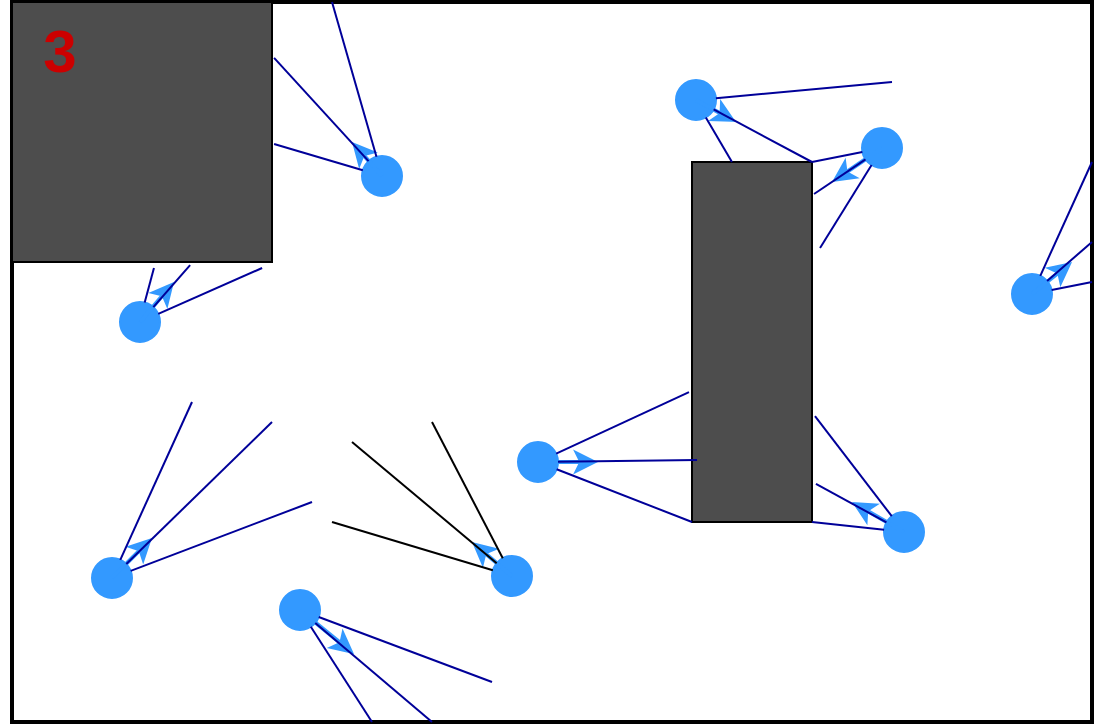 <mxfile version="22.0.3" type="device">
  <diagram name="Page-1" id="jNcVfUFwNesNaKVuXYyC">
    <mxGraphModel dx="1362" dy="843" grid="1" gridSize="10" guides="1" tooltips="1" connect="1" arrows="1" fold="1" page="1" pageScale="1" pageWidth="850" pageHeight="1100" math="0" shadow="0">
      <root>
        <mxCell id="0" />
        <mxCell id="1" parent="0" />
        <mxCell id="jNckEClQxKYpTligdhL6-25" value="" style="rounded=0;whiteSpace=wrap;html=1;fillColor=none;strokeWidth=2;" parent="1" vertex="1">
          <mxGeometry x="40" y="40" width="540" height="360" as="geometry" />
        </mxCell>
        <mxCell id="jNckEClQxKYpTligdhL6-2" value="" style="rounded=0;whiteSpace=wrap;html=1;fillColor=#4D4D4D;" parent="1" vertex="1">
          <mxGeometry x="40" y="40" width="130" height="130" as="geometry" />
        </mxCell>
        <mxCell id="jNckEClQxKYpTligdhL6-3" value="" style="rounded=0;whiteSpace=wrap;html=1;fillColor=#4D4D4D;" parent="1" vertex="1">
          <mxGeometry x="380" y="120" width="60" height="180" as="geometry" />
        </mxCell>
        <mxCell id="jNckEClQxKYpTligdhL6-30" value="" style="ellipse;whiteSpace=wrap;html=1;aspect=fixed;fillColor=#3399FF;strokeColor=#3399FF;direction=north;" parent="1" vertex="1">
          <mxGeometry x="94" y="190" width="20" height="20" as="geometry" />
        </mxCell>
        <mxCell id="jNckEClQxKYpTligdhL6-31" value="" style="endArrow=classic;html=1;rounded=0;strokeWidth=2;strokeColor=#3399FF;" parent="1" edge="1">
          <mxGeometry width="50" height="50" relative="1" as="geometry">
            <mxPoint x="104" y="200" as="sourcePoint" />
            <mxPoint x="121" y="180" as="targetPoint" />
          </mxGeometry>
        </mxCell>
        <mxCell id="jNckEClQxKYpTligdhL6-32" value="" style="ellipse;whiteSpace=wrap;html=1;aspect=fixed;fillColor=#3399FF;strokeColor=#3399FF;" parent="1" vertex="1">
          <mxGeometry x="215" y="117" width="20" height="20" as="geometry" />
        </mxCell>
        <mxCell id="jNckEClQxKYpTligdhL6-33" value="" style="endArrow=classic;html=1;rounded=0;strokeWidth=2;strokeColor=#3399FF;" parent="1" edge="1">
          <mxGeometry width="50" height="50" relative="1" as="geometry">
            <mxPoint x="225" y="127" as="sourcePoint" />
            <mxPoint x="210" y="110" as="targetPoint" />
          </mxGeometry>
        </mxCell>
        <mxCell id="jNckEClQxKYpTligdhL6-34" value="" style="ellipse;whiteSpace=wrap;html=1;aspect=fixed;fillColor=#3399FF;strokeColor=#3399FF;" parent="1" vertex="1">
          <mxGeometry x="372" y="79" width="20" height="20" as="geometry" />
        </mxCell>
        <mxCell id="jNckEClQxKYpTligdhL6-35" value="" style="endArrow=classic;html=1;rounded=0;strokeWidth=2;strokeColor=#3399FF;" parent="1" edge="1">
          <mxGeometry width="50" height="50" relative="1" as="geometry">
            <mxPoint x="382" y="89" as="sourcePoint" />
            <mxPoint x="402" y="100" as="targetPoint" />
          </mxGeometry>
        </mxCell>
        <mxCell id="jNckEClQxKYpTligdhL6-36" value="" style="ellipse;whiteSpace=wrap;html=1;aspect=fixed;fillColor=#3399FF;strokeColor=#3399FF;" parent="1" vertex="1">
          <mxGeometry x="465" y="103" width="20" height="20" as="geometry" />
        </mxCell>
        <mxCell id="jNckEClQxKYpTligdhL6-37" value="" style="endArrow=classic;html=1;rounded=0;strokeWidth=2;strokeColor=#3399FF;" parent="1" edge="1">
          <mxGeometry width="50" height="50" relative="1" as="geometry">
            <mxPoint x="475" y="113" as="sourcePoint" />
            <mxPoint x="450" y="130" as="targetPoint" />
          </mxGeometry>
        </mxCell>
        <mxCell id="jNckEClQxKYpTligdhL6-38" value="" style="ellipse;whiteSpace=wrap;html=1;aspect=fixed;fillColor=#3399FF;strokeColor=#3399FF;" parent="1" vertex="1">
          <mxGeometry x="540" y="176" width="20" height="20" as="geometry" />
        </mxCell>
        <mxCell id="jNckEClQxKYpTligdhL6-39" value="" style="endArrow=classic;html=1;rounded=0;strokeWidth=2;strokeColor=#3399FF;" parent="1" edge="1">
          <mxGeometry width="50" height="50" relative="1" as="geometry">
            <mxPoint x="550" y="186" as="sourcePoint" />
            <mxPoint x="570" y="170" as="targetPoint" />
          </mxGeometry>
        </mxCell>
        <mxCell id="jNckEClQxKYpTligdhL6-40" value="" style="ellipse;whiteSpace=wrap;html=1;aspect=fixed;fillColor=#3399FF;strokeColor=#3399FF;" parent="1" vertex="1">
          <mxGeometry x="476" y="295" width="20" height="20" as="geometry" />
        </mxCell>
        <mxCell id="jNckEClQxKYpTligdhL6-41" value="" style="endArrow=classic;html=1;rounded=0;strokeWidth=2;strokeColor=#3399FF;" parent="1" edge="1">
          <mxGeometry width="50" height="50" relative="1" as="geometry">
            <mxPoint x="486" y="305" as="sourcePoint" />
            <mxPoint x="460" y="290" as="targetPoint" />
          </mxGeometry>
        </mxCell>
        <mxCell id="jNckEClQxKYpTligdhL6-42" value="" style="ellipse;whiteSpace=wrap;html=1;aspect=fixed;fillColor=#3399FF;strokeColor=#3399FF;" parent="1" vertex="1">
          <mxGeometry x="280" y="317" width="20" height="20" as="geometry" />
        </mxCell>
        <mxCell id="jNckEClQxKYpTligdhL6-43" value="" style="endArrow=classic;html=1;rounded=0;strokeWidth=2;strokeColor=#3399FF;" parent="1" edge="1">
          <mxGeometry width="50" height="50" relative="1" as="geometry">
            <mxPoint x="290" y="327" as="sourcePoint" />
            <mxPoint x="270" y="310" as="targetPoint" />
          </mxGeometry>
        </mxCell>
        <mxCell id="jNckEClQxKYpTligdhL6-44" value="" style="ellipse;whiteSpace=wrap;html=1;aspect=fixed;fillColor=#3399FF;strokeColor=#3399FF;" parent="1" vertex="1">
          <mxGeometry x="293" y="260" width="20" height="20" as="geometry" />
        </mxCell>
        <mxCell id="jNckEClQxKYpTligdhL6-45" value="" style="endArrow=classic;html=1;rounded=0;strokeWidth=2;strokeColor=#3399FF;" parent="1" edge="1">
          <mxGeometry width="50" height="50" relative="1" as="geometry">
            <mxPoint x="303" y="270" as="sourcePoint" />
            <mxPoint x="333" y="270" as="targetPoint" />
          </mxGeometry>
        </mxCell>
        <mxCell id="jNckEClQxKYpTligdhL6-46" value="" style="ellipse;whiteSpace=wrap;html=1;aspect=fixed;fillColor=#3399FF;strokeColor=#3399FF;" parent="1" vertex="1">
          <mxGeometry x="174" y="334" width="20" height="20" as="geometry" />
        </mxCell>
        <mxCell id="jNckEClQxKYpTligdhL6-47" value="" style="endArrow=classic;html=1;rounded=0;strokeWidth=2;strokeColor=#3399FF;" parent="1" edge="1">
          <mxGeometry width="50" height="50" relative="1" as="geometry">
            <mxPoint x="184" y="344" as="sourcePoint" />
            <mxPoint x="211" y="366" as="targetPoint" />
          </mxGeometry>
        </mxCell>
        <mxCell id="jNckEClQxKYpTligdhL6-48" value="" style="ellipse;whiteSpace=wrap;html=1;aspect=fixed;fillColor=#3399FF;strokeColor=#3399FF;" parent="1" vertex="1">
          <mxGeometry x="80" y="318" width="20" height="20" as="geometry" />
        </mxCell>
        <mxCell id="jNckEClQxKYpTligdhL6-49" value="" style="endArrow=classic;html=1;rounded=0;strokeWidth=2;strokeColor=#3399FF;" parent="1" edge="1">
          <mxGeometry width="50" height="50" relative="1" as="geometry">
            <mxPoint x="90" y="328" as="sourcePoint" />
            <mxPoint x="110" y="308" as="targetPoint" />
          </mxGeometry>
        </mxCell>
        <mxCell id="OzcmG1svSVnzf-XZp5vA-2" value="" style="endArrow=none;html=1;rounded=0;strokeColor=#000099;entryX=0.042;entryY=0.828;entryDx=0;entryDy=0;entryPerimeter=0;" parent="1" source="jNckEClQxKYpTligdhL6-44" target="jNckEClQxKYpTligdhL6-3" edge="1">
          <mxGeometry width="50" height="50" relative="1" as="geometry">
            <mxPoint x="230" y="250" as="sourcePoint" />
            <mxPoint x="280" y="200" as="targetPoint" />
          </mxGeometry>
        </mxCell>
        <mxCell id="OzcmG1svSVnzf-XZp5vA-3" value="" style="endArrow=none;html=1;rounded=0;entryX=-0.025;entryY=0.639;entryDx=0;entryDy=0;entryPerimeter=0;strokeColor=#000099;" parent="1" source="jNckEClQxKYpTligdhL6-44" target="jNckEClQxKYpTligdhL6-3" edge="1">
          <mxGeometry width="50" height="50" relative="1" as="geometry">
            <mxPoint x="230" y="250" as="sourcePoint" />
            <mxPoint x="280" y="200" as="targetPoint" />
          </mxGeometry>
        </mxCell>
        <mxCell id="OzcmG1svSVnzf-XZp5vA-4" value="" style="endArrow=none;html=1;rounded=0;entryX=0;entryY=1;entryDx=0;entryDy=0;strokeColor=#000099;" parent="1" source="jNckEClQxKYpTligdhL6-44" target="jNckEClQxKYpTligdhL6-3" edge="1">
          <mxGeometry width="50" height="50" relative="1" as="geometry">
            <mxPoint x="230" y="250" as="sourcePoint" />
            <mxPoint x="280" y="200" as="targetPoint" />
          </mxGeometry>
        </mxCell>
        <mxCell id="OzcmG1svSVnzf-XZp5vA-5" value="" style="endArrow=none;html=1;rounded=0;entryX=1;entryY=0;entryDx=0;entryDy=0;strokeColor=#000099;" parent="1" source="jNckEClQxKYpTligdhL6-34" target="jNckEClQxKYpTligdhL6-3" edge="1">
          <mxGeometry width="50" height="50" relative="1" as="geometry">
            <mxPoint x="230" y="250" as="sourcePoint" />
            <mxPoint x="280" y="200" as="targetPoint" />
          </mxGeometry>
        </mxCell>
        <mxCell id="OzcmG1svSVnzf-XZp5vA-6" value="" style="endArrow=none;html=1;rounded=0;strokeColor=#000099;" parent="1" target="jNckEClQxKYpTligdhL6-34" edge="1">
          <mxGeometry width="50" height="50" relative="1" as="geometry">
            <mxPoint x="480" y="80" as="sourcePoint" />
            <mxPoint x="280" y="200" as="targetPoint" />
          </mxGeometry>
        </mxCell>
        <mxCell id="OzcmG1svSVnzf-XZp5vA-7" value="" style="endArrow=none;html=1;rounded=0;exitX=0.333;exitY=0;exitDx=0;exitDy=0;exitPerimeter=0;strokeColor=#000099;" parent="1" source="jNckEClQxKYpTligdhL6-3" target="jNckEClQxKYpTligdhL6-34" edge="1">
          <mxGeometry width="50" height="50" relative="1" as="geometry">
            <mxPoint x="230" y="250" as="sourcePoint" />
            <mxPoint x="280" y="200" as="targetPoint" />
          </mxGeometry>
        </mxCell>
        <mxCell id="OzcmG1svSVnzf-XZp5vA-8" value="" style="endArrow=none;html=1;rounded=0;exitX=1.008;exitY=0.215;exitDx=0;exitDy=0;exitPerimeter=0;strokeColor=#000099;" parent="1" source="jNckEClQxKYpTligdhL6-2" target="jNckEClQxKYpTligdhL6-32" edge="1">
          <mxGeometry width="50" height="50" relative="1" as="geometry">
            <mxPoint x="230" y="250" as="sourcePoint" />
            <mxPoint x="280" y="200" as="targetPoint" />
          </mxGeometry>
        </mxCell>
        <mxCell id="OzcmG1svSVnzf-XZp5vA-9" value="" style="endArrow=none;html=1;rounded=0;strokeColor=#000099;" parent="1" source="jNckEClQxKYpTligdhL6-32" edge="1">
          <mxGeometry width="50" height="50" relative="1" as="geometry">
            <mxPoint x="230" y="250" as="sourcePoint" />
            <mxPoint x="200" y="40" as="targetPoint" />
          </mxGeometry>
        </mxCell>
        <mxCell id="OzcmG1svSVnzf-XZp5vA-10" value="" style="endArrow=none;html=1;rounded=0;entryX=1.008;entryY=0.546;entryDx=0;entryDy=0;entryPerimeter=0;strokeColor=#000099;" parent="1" source="jNckEClQxKYpTligdhL6-32" target="jNckEClQxKYpTligdhL6-2" edge="1">
          <mxGeometry width="50" height="50" relative="1" as="geometry">
            <mxPoint x="220" y="130" as="sourcePoint" />
            <mxPoint x="280" y="200" as="targetPoint" />
          </mxGeometry>
        </mxCell>
        <mxCell id="OzcmG1svSVnzf-XZp5vA-11" value="" style="endArrow=none;html=1;rounded=0;entryX=0.962;entryY=1.023;entryDx=0;entryDy=0;entryPerimeter=0;strokeColor=#000099;" parent="1" source="jNckEClQxKYpTligdhL6-30" target="jNckEClQxKYpTligdhL6-2" edge="1">
          <mxGeometry width="50" height="50" relative="1" as="geometry">
            <mxPoint x="230" y="250" as="sourcePoint" />
            <mxPoint x="280" y="200" as="targetPoint" />
          </mxGeometry>
        </mxCell>
        <mxCell id="OzcmG1svSVnzf-XZp5vA-12" value="" style="endArrow=none;html=1;rounded=0;entryX=0.685;entryY=1.012;entryDx=0;entryDy=0;entryPerimeter=0;strokeColor=#000099;" parent="1" source="jNckEClQxKYpTligdhL6-30" target="jNckEClQxKYpTligdhL6-2" edge="1">
          <mxGeometry width="50" height="50" relative="1" as="geometry">
            <mxPoint x="110" y="200" as="sourcePoint" />
            <mxPoint x="280" y="200" as="targetPoint" />
          </mxGeometry>
        </mxCell>
        <mxCell id="OzcmG1svSVnzf-XZp5vA-13" value="" style="endArrow=none;html=1;rounded=0;entryX=0.546;entryY=1.023;entryDx=0;entryDy=0;entryPerimeter=0;strokeColor=#000099;" parent="1" source="jNckEClQxKYpTligdhL6-30" target="jNckEClQxKYpTligdhL6-2" edge="1">
          <mxGeometry width="50" height="50" relative="1" as="geometry">
            <mxPoint x="230" y="250" as="sourcePoint" />
            <mxPoint x="280" y="200" as="targetPoint" />
          </mxGeometry>
        </mxCell>
        <mxCell id="OzcmG1svSVnzf-XZp5vA-14" value="" style="endArrow=none;html=1;rounded=0;strokeColor=#000099;" parent="1" source="jNckEClQxKYpTligdhL6-48" edge="1">
          <mxGeometry width="50" height="50" relative="1" as="geometry">
            <mxPoint x="230" y="250" as="sourcePoint" />
            <mxPoint x="190" y="290" as="targetPoint" />
          </mxGeometry>
        </mxCell>
        <mxCell id="OzcmG1svSVnzf-XZp5vA-15" value="" style="endArrow=none;html=1;rounded=0;strokeColor=#000099;" parent="1" source="jNckEClQxKYpTligdhL6-48" edge="1">
          <mxGeometry width="50" height="50" relative="1" as="geometry">
            <mxPoint x="230" y="250" as="sourcePoint" />
            <mxPoint x="170" y="250" as="targetPoint" />
          </mxGeometry>
        </mxCell>
        <mxCell id="OzcmG1svSVnzf-XZp5vA-16" value="" style="endArrow=none;html=1;rounded=0;strokeColor=#000099;" parent="1" source="jNckEClQxKYpTligdhL6-48" edge="1">
          <mxGeometry width="50" height="50" relative="1" as="geometry">
            <mxPoint x="230" y="250" as="sourcePoint" />
            <mxPoint x="130" y="240" as="targetPoint" />
          </mxGeometry>
        </mxCell>
        <mxCell id="OzcmG1svSVnzf-XZp5vA-17" value="" style="endArrow=none;html=1;rounded=0;entryX=1.033;entryY=0.894;entryDx=0;entryDy=0;entryPerimeter=0;strokeColor=#000099;" parent="1" source="jNckEClQxKYpTligdhL6-40" target="jNckEClQxKYpTligdhL6-3" edge="1">
          <mxGeometry width="50" height="50" relative="1" as="geometry">
            <mxPoint x="230" y="250" as="sourcePoint" />
            <mxPoint x="280" y="200" as="targetPoint" />
          </mxGeometry>
        </mxCell>
        <mxCell id="OzcmG1svSVnzf-XZp5vA-18" value="" style="endArrow=none;html=1;rounded=0;entryX=1;entryY=1;entryDx=0;entryDy=0;strokeColor=#000099;" parent="1" source="jNckEClQxKYpTligdhL6-40" target="jNckEClQxKYpTligdhL6-3" edge="1">
          <mxGeometry width="50" height="50" relative="1" as="geometry">
            <mxPoint x="230" y="250" as="sourcePoint" />
            <mxPoint x="280" y="200" as="targetPoint" />
          </mxGeometry>
        </mxCell>
        <mxCell id="OzcmG1svSVnzf-XZp5vA-19" value="" style="endArrow=none;html=1;rounded=0;exitX=1.025;exitY=0.706;exitDx=0;exitDy=0;exitPerimeter=0;strokeColor=#000099;" parent="1" source="jNckEClQxKYpTligdhL6-3" target="jNckEClQxKYpTligdhL6-40" edge="1">
          <mxGeometry width="50" height="50" relative="1" as="geometry">
            <mxPoint x="230" y="250" as="sourcePoint" />
            <mxPoint x="280" y="200" as="targetPoint" />
          </mxGeometry>
        </mxCell>
        <mxCell id="OzcmG1svSVnzf-XZp5vA-20" value="" style="endArrow=none;html=1;rounded=0;exitX=1.017;exitY=0.089;exitDx=0;exitDy=0;exitPerimeter=0;strokeColor=#000099;" parent="1" source="jNckEClQxKYpTligdhL6-3" target="jNckEClQxKYpTligdhL6-36" edge="1">
          <mxGeometry width="50" height="50" relative="1" as="geometry">
            <mxPoint x="230" y="250" as="sourcePoint" />
            <mxPoint x="280" y="200" as="targetPoint" />
          </mxGeometry>
        </mxCell>
        <mxCell id="OzcmG1svSVnzf-XZp5vA-21" value="" style="endArrow=none;html=1;rounded=0;strokeColor=#000099;" parent="1" target="jNckEClQxKYpTligdhL6-36" edge="1">
          <mxGeometry width="50" height="50" relative="1" as="geometry">
            <mxPoint x="440" y="120" as="sourcePoint" />
            <mxPoint x="280" y="200" as="targetPoint" />
          </mxGeometry>
        </mxCell>
        <mxCell id="OzcmG1svSVnzf-XZp5vA-22" value="" style="endArrow=none;html=1;rounded=0;exitX=1.067;exitY=0.239;exitDx=0;exitDy=0;exitPerimeter=0;strokeColor=#000099;" parent="1" source="jNckEClQxKYpTligdhL6-3" target="jNckEClQxKYpTligdhL6-36" edge="1">
          <mxGeometry width="50" height="50" relative="1" as="geometry">
            <mxPoint x="230" y="250" as="sourcePoint" />
            <mxPoint x="280" y="200" as="targetPoint" />
          </mxGeometry>
        </mxCell>
        <mxCell id="OzcmG1svSVnzf-XZp5vA-23" value="" style="endArrow=none;html=1;rounded=0;" parent="1" source="jNckEClQxKYpTligdhL6-42" edge="1">
          <mxGeometry width="50" height="50" relative="1" as="geometry">
            <mxPoint x="230" y="250" as="sourcePoint" />
            <mxPoint x="210" y="260" as="targetPoint" />
          </mxGeometry>
        </mxCell>
        <mxCell id="OzcmG1svSVnzf-XZp5vA-24" value="" style="endArrow=none;html=1;rounded=0;" parent="1" source="jNckEClQxKYpTligdhL6-42" edge="1">
          <mxGeometry width="50" height="50" relative="1" as="geometry">
            <mxPoint x="230" y="250" as="sourcePoint" />
            <mxPoint x="250" y="250" as="targetPoint" />
          </mxGeometry>
        </mxCell>
        <mxCell id="OzcmG1svSVnzf-XZp5vA-25" value="" style="endArrow=none;html=1;rounded=0;" parent="1" source="jNckEClQxKYpTligdhL6-42" edge="1">
          <mxGeometry width="50" height="50" relative="1" as="geometry">
            <mxPoint x="230" y="250" as="sourcePoint" />
            <mxPoint x="200" y="300" as="targetPoint" />
          </mxGeometry>
        </mxCell>
        <mxCell id="OzcmG1svSVnzf-XZp5vA-27" value="" style="endArrow=none;html=1;rounded=0;strokeColor=#000099;" parent="1" target="jNckEClQxKYpTligdhL6-38" edge="1">
          <mxGeometry width="50" height="50" relative="1" as="geometry">
            <mxPoint x="580" y="160" as="sourcePoint" />
            <mxPoint x="280" y="210" as="targetPoint" />
          </mxGeometry>
        </mxCell>
        <mxCell id="OzcmG1svSVnzf-XZp5vA-28" value="" style="endArrow=none;html=1;rounded=0;strokeColor=#000099;" parent="1" target="jNckEClQxKYpTligdhL6-38" edge="1">
          <mxGeometry width="50" height="50" relative="1" as="geometry">
            <mxPoint x="580" y="120" as="sourcePoint" />
            <mxPoint x="280" y="210" as="targetPoint" />
          </mxGeometry>
        </mxCell>
        <mxCell id="OzcmG1svSVnzf-XZp5vA-29" value="" style="endArrow=none;html=1;rounded=0;strokeColor=#000099;" parent="1" target="jNckEClQxKYpTligdhL6-38" edge="1">
          <mxGeometry width="50" height="50" relative="1" as="geometry">
            <mxPoint x="580" y="180" as="sourcePoint" />
            <mxPoint x="280" y="210" as="targetPoint" />
          </mxGeometry>
        </mxCell>
        <mxCell id="OzcmG1svSVnzf-XZp5vA-30" value="" style="endArrow=none;html=1;rounded=0;strokeColor=#000099;" parent="1" source="jNckEClQxKYpTligdhL6-46" edge="1">
          <mxGeometry width="50" height="50" relative="1" as="geometry">
            <mxPoint x="230" y="260" as="sourcePoint" />
            <mxPoint x="250" y="400" as="targetPoint" />
          </mxGeometry>
        </mxCell>
        <mxCell id="OzcmG1svSVnzf-XZp5vA-31" value="" style="endArrow=none;html=1;rounded=0;strokeColor=#000099;" parent="1" source="jNckEClQxKYpTligdhL6-46" edge="1">
          <mxGeometry width="50" height="50" relative="1" as="geometry">
            <mxPoint x="184" y="350" as="sourcePoint" />
            <mxPoint x="280" y="380" as="targetPoint" />
          </mxGeometry>
        </mxCell>
        <mxCell id="OzcmG1svSVnzf-XZp5vA-32" value="" style="endArrow=none;html=1;rounded=0;strokeColor=#000099;" parent="1" source="jNckEClQxKYpTligdhL6-46" edge="1">
          <mxGeometry width="50" height="50" relative="1" as="geometry">
            <mxPoint x="184" y="350" as="sourcePoint" />
            <mxPoint x="220" y="400" as="targetPoint" />
          </mxGeometry>
        </mxCell>
        <mxCell id="smDUA2EBDJTu3_Jc-tD6-1" value="3" style="text;html=1;strokeColor=none;fillColor=none;align=center;verticalAlign=middle;whiteSpace=wrap;rounded=0;fontColor=#CC0000;fontSize=30;fontStyle=1" vertex="1" parent="1">
          <mxGeometry x="34" y="49" width="60" height="30" as="geometry" />
        </mxCell>
      </root>
    </mxGraphModel>
  </diagram>
</mxfile>
